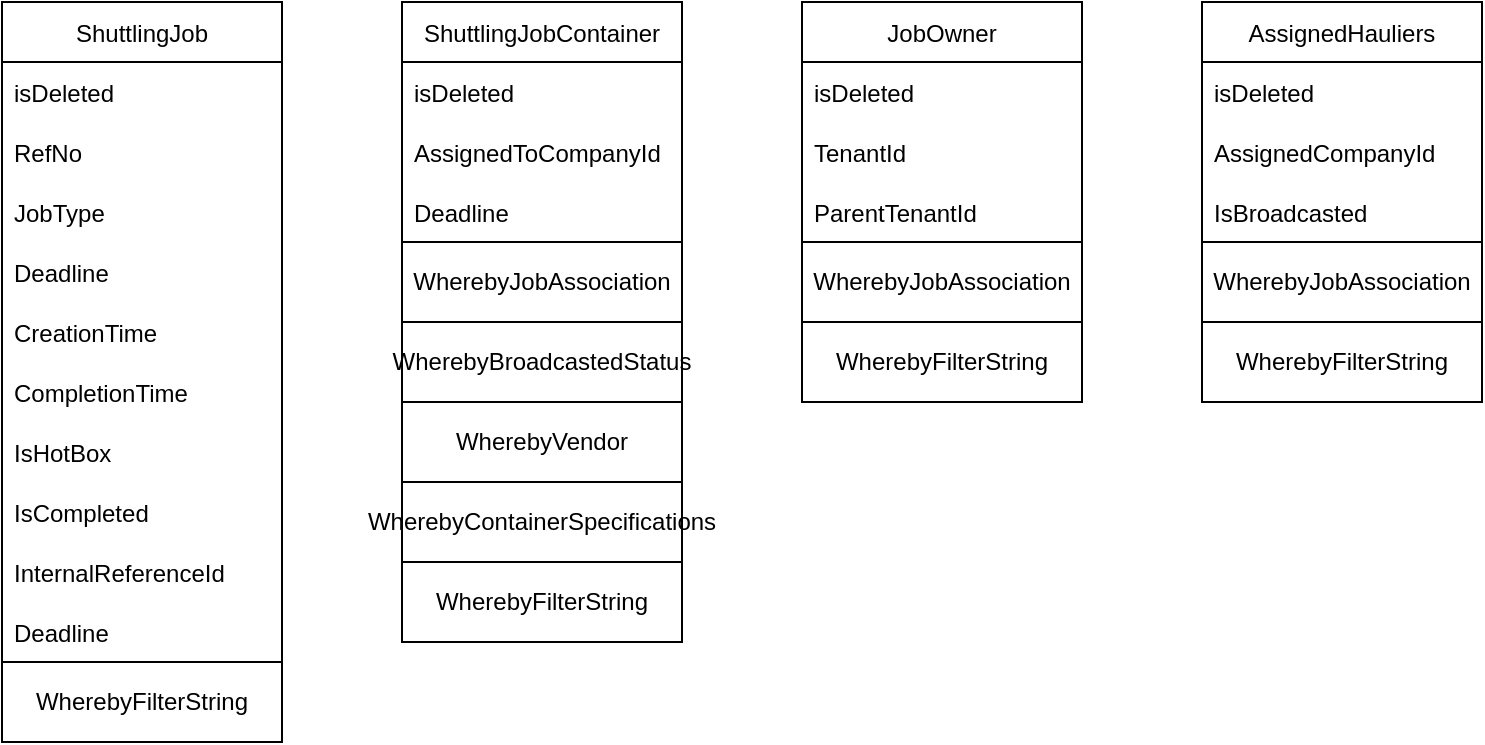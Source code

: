 <mxfile version="20.3.6" type="github">
  <diagram id="eXMd7PT4yauLEOPEVX3i" name="Page-1">
    <mxGraphModel dx="1422" dy="762" grid="1" gridSize="10" guides="1" tooltips="1" connect="1" arrows="1" fold="1" page="1" pageScale="1" pageWidth="827" pageHeight="1169" math="0" shadow="0">
      <root>
        <mxCell id="0" />
        <mxCell id="1" parent="0" />
        <mxCell id="oP2mi8bgw39Qk1aJSfqj-34" value="ShuttlingJob" style="swimlane;fontStyle=0;childLayout=stackLayout;horizontal=1;startSize=30;horizontalStack=0;resizeParent=1;resizeParentMax=0;resizeLast=0;collapsible=1;marginBottom=0;" vertex="1" parent="1">
          <mxGeometry x="80" y="40" width="140" height="330" as="geometry" />
        </mxCell>
        <mxCell id="oP2mi8bgw39Qk1aJSfqj-35" value="isDeleted" style="text;strokeColor=none;fillColor=none;align=left;verticalAlign=middle;spacingLeft=4;spacingRight=4;overflow=hidden;points=[[0,0.5],[1,0.5]];portConstraint=eastwest;rotatable=0;" vertex="1" parent="oP2mi8bgw39Qk1aJSfqj-34">
          <mxGeometry y="30" width="140" height="30" as="geometry" />
        </mxCell>
        <mxCell id="oP2mi8bgw39Qk1aJSfqj-39" value="RefNo" style="text;strokeColor=none;fillColor=none;align=left;verticalAlign=middle;spacingLeft=4;spacingRight=4;overflow=hidden;points=[[0,0.5],[1,0.5]];portConstraint=eastwest;rotatable=0;" vertex="1" parent="oP2mi8bgw39Qk1aJSfqj-34">
          <mxGeometry y="60" width="140" height="30" as="geometry" />
        </mxCell>
        <mxCell id="oP2mi8bgw39Qk1aJSfqj-36" value="JobType" style="text;strokeColor=none;fillColor=none;align=left;verticalAlign=middle;spacingLeft=4;spacingRight=4;overflow=hidden;points=[[0,0.5],[1,0.5]];portConstraint=eastwest;rotatable=0;" vertex="1" parent="oP2mi8bgw39Qk1aJSfqj-34">
          <mxGeometry y="90" width="140" height="30" as="geometry" />
        </mxCell>
        <mxCell id="oP2mi8bgw39Qk1aJSfqj-41" value="Deadline" style="text;strokeColor=none;fillColor=none;align=left;verticalAlign=middle;spacingLeft=4;spacingRight=4;overflow=hidden;points=[[0,0.5],[1,0.5]];portConstraint=eastwest;rotatable=0;" vertex="1" parent="oP2mi8bgw39Qk1aJSfqj-34">
          <mxGeometry y="120" width="140" height="30" as="geometry" />
        </mxCell>
        <mxCell id="oP2mi8bgw39Qk1aJSfqj-42" value="CreationTime" style="text;strokeColor=none;fillColor=none;align=left;verticalAlign=middle;spacingLeft=4;spacingRight=4;overflow=hidden;points=[[0,0.5],[1,0.5]];portConstraint=eastwest;rotatable=0;" vertex="1" parent="oP2mi8bgw39Qk1aJSfqj-34">
          <mxGeometry y="150" width="140" height="30" as="geometry" />
        </mxCell>
        <mxCell id="oP2mi8bgw39Qk1aJSfqj-43" value="CompletionTime" style="text;strokeColor=none;fillColor=none;align=left;verticalAlign=middle;spacingLeft=4;spacingRight=4;overflow=hidden;points=[[0,0.5],[1,0.5]];portConstraint=eastwest;rotatable=0;" vertex="1" parent="oP2mi8bgw39Qk1aJSfqj-34">
          <mxGeometry y="180" width="140" height="30" as="geometry" />
        </mxCell>
        <mxCell id="oP2mi8bgw39Qk1aJSfqj-44" value="IsHotBox" style="text;strokeColor=none;fillColor=none;align=left;verticalAlign=middle;spacingLeft=4;spacingRight=4;overflow=hidden;points=[[0,0.5],[1,0.5]];portConstraint=eastwest;rotatable=0;" vertex="1" parent="oP2mi8bgw39Qk1aJSfqj-34">
          <mxGeometry y="210" width="140" height="30" as="geometry" />
        </mxCell>
        <mxCell id="oP2mi8bgw39Qk1aJSfqj-45" value="IsCompleted" style="text;strokeColor=none;fillColor=none;align=left;verticalAlign=middle;spacingLeft=4;spacingRight=4;overflow=hidden;points=[[0,0.5],[1,0.5]];portConstraint=eastwest;rotatable=0;" vertex="1" parent="oP2mi8bgw39Qk1aJSfqj-34">
          <mxGeometry y="240" width="140" height="30" as="geometry" />
        </mxCell>
        <mxCell id="oP2mi8bgw39Qk1aJSfqj-46" value="InternalReferenceId" style="text;strokeColor=none;fillColor=none;align=left;verticalAlign=middle;spacingLeft=4;spacingRight=4;overflow=hidden;points=[[0,0.5],[1,0.5]];portConstraint=eastwest;rotatable=0;" vertex="1" parent="oP2mi8bgw39Qk1aJSfqj-34">
          <mxGeometry y="270" width="140" height="30" as="geometry" />
        </mxCell>
        <mxCell id="oP2mi8bgw39Qk1aJSfqj-47" value="Deadline" style="text;strokeColor=none;fillColor=none;align=left;verticalAlign=middle;spacingLeft=4;spacingRight=4;overflow=hidden;points=[[0,0.5],[1,0.5]];portConstraint=eastwest;rotatable=0;" vertex="1" parent="oP2mi8bgw39Qk1aJSfqj-34">
          <mxGeometry y="300" width="140" height="30" as="geometry" />
        </mxCell>
        <mxCell id="oP2mi8bgw39Qk1aJSfqj-24" value="WherebyFilterString" style="rounded=0;whiteSpace=wrap;html=1;" vertex="1" parent="1">
          <mxGeometry x="80" y="370" width="140" height="40" as="geometry" />
        </mxCell>
        <mxCell id="oP2mi8bgw39Qk1aJSfqj-51" value="ShuttlingJobContainer" style="swimlane;fontStyle=0;childLayout=stackLayout;horizontal=1;startSize=30;horizontalStack=0;resizeParent=1;resizeParentMax=0;resizeLast=0;collapsible=1;marginBottom=0;" vertex="1" parent="1">
          <mxGeometry x="280" y="40" width="140" height="120" as="geometry" />
        </mxCell>
        <mxCell id="oP2mi8bgw39Qk1aJSfqj-52" value="isDeleted" style="text;strokeColor=none;fillColor=none;align=left;verticalAlign=middle;spacingLeft=4;spacingRight=4;overflow=hidden;points=[[0,0.5],[1,0.5]];portConstraint=eastwest;rotatable=0;" vertex="1" parent="oP2mi8bgw39Qk1aJSfqj-51">
          <mxGeometry y="30" width="140" height="30" as="geometry" />
        </mxCell>
        <mxCell id="oP2mi8bgw39Qk1aJSfqj-53" value="AssignedToCompanyId" style="text;strokeColor=none;fillColor=none;align=left;verticalAlign=middle;spacingLeft=4;spacingRight=4;overflow=hidden;points=[[0,0.5],[1,0.5]];portConstraint=eastwest;rotatable=0;" vertex="1" parent="oP2mi8bgw39Qk1aJSfqj-51">
          <mxGeometry y="60" width="140" height="30" as="geometry" />
        </mxCell>
        <mxCell id="oP2mi8bgw39Qk1aJSfqj-61" value="Deadline" style="text;strokeColor=none;fillColor=none;align=left;verticalAlign=middle;spacingLeft=4;spacingRight=4;overflow=hidden;points=[[0,0.5],[1,0.5]];portConstraint=eastwest;rotatable=0;" vertex="1" parent="oP2mi8bgw39Qk1aJSfqj-51">
          <mxGeometry y="90" width="140" height="30" as="geometry" />
        </mxCell>
        <mxCell id="oP2mi8bgw39Qk1aJSfqj-62" value="WherebyJobAssociation" style="rounded=0;whiteSpace=wrap;html=1;" vertex="1" parent="1">
          <mxGeometry x="280" y="160" width="140" height="40" as="geometry" />
        </mxCell>
        <mxCell id="oP2mi8bgw39Qk1aJSfqj-63" value="WherebyBroadcastedStatus" style="rounded=0;whiteSpace=wrap;html=1;" vertex="1" parent="1">
          <mxGeometry x="280" y="200" width="140" height="40" as="geometry" />
        </mxCell>
        <mxCell id="oP2mi8bgw39Qk1aJSfqj-64" value="WherebyVendor" style="rounded=0;whiteSpace=wrap;html=1;" vertex="1" parent="1">
          <mxGeometry x="280" y="240" width="140" height="40" as="geometry" />
        </mxCell>
        <mxCell id="oP2mi8bgw39Qk1aJSfqj-72" value="JobOwner" style="swimlane;fontStyle=0;childLayout=stackLayout;horizontal=1;startSize=30;horizontalStack=0;resizeParent=1;resizeParentMax=0;resizeLast=0;collapsible=1;marginBottom=0;" vertex="1" parent="1">
          <mxGeometry x="480" y="40" width="140" height="120" as="geometry" />
        </mxCell>
        <mxCell id="oP2mi8bgw39Qk1aJSfqj-73" value="isDeleted" style="text;strokeColor=none;fillColor=none;align=left;verticalAlign=middle;spacingLeft=4;spacingRight=4;overflow=hidden;points=[[0,0.5],[1,0.5]];portConstraint=eastwest;rotatable=0;" vertex="1" parent="oP2mi8bgw39Qk1aJSfqj-72">
          <mxGeometry y="30" width="140" height="30" as="geometry" />
        </mxCell>
        <mxCell id="oP2mi8bgw39Qk1aJSfqj-74" value="TenantId" style="text;strokeColor=none;fillColor=none;align=left;verticalAlign=middle;spacingLeft=4;spacingRight=4;overflow=hidden;points=[[0,0.5],[1,0.5]];portConstraint=eastwest;rotatable=0;" vertex="1" parent="oP2mi8bgw39Qk1aJSfqj-72">
          <mxGeometry y="60" width="140" height="30" as="geometry" />
        </mxCell>
        <mxCell id="oP2mi8bgw39Qk1aJSfqj-75" value="ParentTenantId" style="text;strokeColor=none;fillColor=none;align=left;verticalAlign=middle;spacingLeft=4;spacingRight=4;overflow=hidden;points=[[0,0.5],[1,0.5]];portConstraint=eastwest;rotatable=0;" vertex="1" parent="oP2mi8bgw39Qk1aJSfqj-72">
          <mxGeometry y="90" width="140" height="30" as="geometry" />
        </mxCell>
        <mxCell id="oP2mi8bgw39Qk1aJSfqj-76" value="WherebyJobAssociation" style="rounded=0;whiteSpace=wrap;html=1;" vertex="1" parent="1">
          <mxGeometry x="480" y="160" width="140" height="40" as="geometry" />
        </mxCell>
        <mxCell id="oP2mi8bgw39Qk1aJSfqj-78" value="WherebyFilterString" style="rounded=0;whiteSpace=wrap;html=1;" vertex="1" parent="1">
          <mxGeometry x="480" y="200" width="140" height="40" as="geometry" />
        </mxCell>
        <mxCell id="oP2mi8bgw39Qk1aJSfqj-79" value="AssignedHauliers" style="swimlane;fontStyle=0;childLayout=stackLayout;horizontal=1;startSize=30;horizontalStack=0;resizeParent=1;resizeParentMax=0;resizeLast=0;collapsible=1;marginBottom=0;" vertex="1" parent="1">
          <mxGeometry x="680" y="40" width="140" height="120" as="geometry" />
        </mxCell>
        <mxCell id="oP2mi8bgw39Qk1aJSfqj-80" value="isDeleted" style="text;strokeColor=none;fillColor=none;align=left;verticalAlign=middle;spacingLeft=4;spacingRight=4;overflow=hidden;points=[[0,0.5],[1,0.5]];portConstraint=eastwest;rotatable=0;" vertex="1" parent="oP2mi8bgw39Qk1aJSfqj-79">
          <mxGeometry y="30" width="140" height="30" as="geometry" />
        </mxCell>
        <mxCell id="oP2mi8bgw39Qk1aJSfqj-81" value="AssignedCompanyId" style="text;strokeColor=none;fillColor=none;align=left;verticalAlign=middle;spacingLeft=4;spacingRight=4;overflow=hidden;points=[[0,0.5],[1,0.5]];portConstraint=eastwest;rotatable=0;" vertex="1" parent="oP2mi8bgw39Qk1aJSfqj-79">
          <mxGeometry y="60" width="140" height="30" as="geometry" />
        </mxCell>
        <mxCell id="oP2mi8bgw39Qk1aJSfqj-82" value="IsBroadcasted" style="text;strokeColor=none;fillColor=none;align=left;verticalAlign=middle;spacingLeft=4;spacingRight=4;overflow=hidden;points=[[0,0.5],[1,0.5]];portConstraint=eastwest;rotatable=0;" vertex="1" parent="oP2mi8bgw39Qk1aJSfqj-79">
          <mxGeometry y="90" width="140" height="30" as="geometry" />
        </mxCell>
        <mxCell id="oP2mi8bgw39Qk1aJSfqj-83" value="WherebyJobAssociation" style="rounded=0;whiteSpace=wrap;html=1;" vertex="1" parent="1">
          <mxGeometry x="680" y="160" width="140" height="40" as="geometry" />
        </mxCell>
        <mxCell id="oP2mi8bgw39Qk1aJSfqj-84" value="WherebyFilterString" style="rounded=0;whiteSpace=wrap;html=1;" vertex="1" parent="1">
          <mxGeometry x="680" y="200" width="140" height="40" as="geometry" />
        </mxCell>
        <mxCell id="oP2mi8bgw39Qk1aJSfqj-85" value="WherebyContainerSpecifications" style="rounded=0;whiteSpace=wrap;html=1;" vertex="1" parent="1">
          <mxGeometry x="280" y="280" width="140" height="40" as="geometry" />
        </mxCell>
        <mxCell id="oP2mi8bgw39Qk1aJSfqj-86" value="WherebyFilterString" style="rounded=0;whiteSpace=wrap;html=1;" vertex="1" parent="1">
          <mxGeometry x="280" y="320" width="140" height="40" as="geometry" />
        </mxCell>
      </root>
    </mxGraphModel>
  </diagram>
</mxfile>
